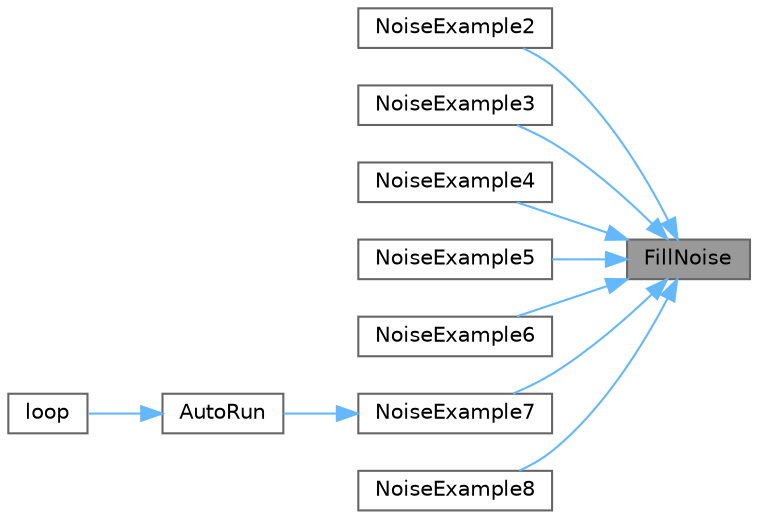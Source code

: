 digraph "FillNoise"
{
 // INTERACTIVE_SVG=YES
 // LATEX_PDF_SIZE
  bgcolor="transparent";
  edge [fontname=Helvetica,fontsize=10,labelfontname=Helvetica,labelfontsize=10];
  node [fontname=Helvetica,fontsize=10,shape=box,height=0.2,width=0.4];
  rankdir="RL";
  Node1 [id="Node000001",label="FillNoise",height=0.2,width=0.4,color="gray40", fillcolor="grey60", style="filled", fontcolor="black",tooltip=" "];
  Node1 -> Node2 [id="edge1_Node000001_Node000002",dir="back",color="steelblue1",style="solid",tooltip=" "];
  Node2 [id="Node000002",label="NoiseExample2",height=0.2,width=0.4,color="grey40", fillcolor="white", style="filled",URL="$d6/d43/funky_8cpp_a4b71fc2e5ba7e55bbd1e182783d826e9.html#a4b71fc2e5ba7e55bbd1e182783d826e9",tooltip=" "];
  Node1 -> Node3 [id="edge2_Node000001_Node000003",dir="back",color="steelblue1",style="solid",tooltip=" "];
  Node3 [id="Node000003",label="NoiseExample3",height=0.2,width=0.4,color="grey40", fillcolor="white", style="filled",URL="$d6/d43/funky_8cpp_a5f72b5d22c7ab066a91154c990a94e05.html#a5f72b5d22c7ab066a91154c990a94e05",tooltip=" "];
  Node1 -> Node4 [id="edge3_Node000001_Node000004",dir="back",color="steelblue1",style="solid",tooltip=" "];
  Node4 [id="Node000004",label="NoiseExample4",height=0.2,width=0.4,color="grey40", fillcolor="white", style="filled",URL="$d6/d43/funky_8cpp_a667be12d2624c6d6d7785627676ebfb2.html#a667be12d2624c6d6d7785627676ebfb2",tooltip=" "];
  Node1 -> Node5 [id="edge4_Node000001_Node000005",dir="back",color="steelblue1",style="solid",tooltip=" "];
  Node5 [id="Node000005",label="NoiseExample5",height=0.2,width=0.4,color="grey40", fillcolor="white", style="filled",URL="$d6/d43/funky_8cpp_a1457c762dbe025f6449e9d3d46cd48e9.html#a1457c762dbe025f6449e9d3d46cd48e9",tooltip=" "];
  Node1 -> Node6 [id="edge5_Node000001_Node000006",dir="back",color="steelblue1",style="solid",tooltip=" "];
  Node6 [id="Node000006",label="NoiseExample6",height=0.2,width=0.4,color="grey40", fillcolor="white", style="filled",URL="$d6/d43/funky_8cpp_a532a1554c2a09b1393050661338b09cc.html#a532a1554c2a09b1393050661338b09cc",tooltip=" "];
  Node1 -> Node7 [id="edge6_Node000001_Node000007",dir="back",color="steelblue1",style="solid",tooltip=" "];
  Node7 [id="Node000007",label="NoiseExample7",height=0.2,width=0.4,color="grey40", fillcolor="white", style="filled",URL="$d6/d43/funky_8cpp_ad9d5e765486223d6ec3c0d0083dff61f.html#ad9d5e765486223d6ec3c0d0083dff61f",tooltip=" "];
  Node7 -> Node8 [id="edge7_Node000007_Node000008",dir="back",color="steelblue1",style="solid",tooltip=" "];
  Node8 [id="Node000008",label="AutoRun",height=0.2,width=0.4,color="grey40", fillcolor="white", style="filled",URL="$d6/d43/funky_8cpp_afbac31e23b311c5a81442334e48514a9.html#afbac31e23b311c5a81442334e48514a9",tooltip=" "];
  Node8 -> Node9 [id="edge8_Node000008_Node000009",dir="back",color="steelblue1",style="solid",tooltip=" "];
  Node9 [id="Node000009",label="loop",height=0.2,width=0.4,color="grey40", fillcolor="white", style="filled",URL="$d6/df4/_funky_clouds_8ino_afe461d27b9c48d5921c00d521181f12f.html#afe461d27b9c48d5921c00d521181f12f",tooltip=" "];
  Node1 -> Node10 [id="edge9_Node000001_Node000010",dir="back",color="steelblue1",style="solid",tooltip=" "];
  Node10 [id="Node000010",label="NoiseExample8",height=0.2,width=0.4,color="grey40", fillcolor="white", style="filled",URL="$d6/d43/funky_8cpp_acad976043d165e98872bea80a09eda2d.html#acad976043d165e98872bea80a09eda2d",tooltip=" "];
}
